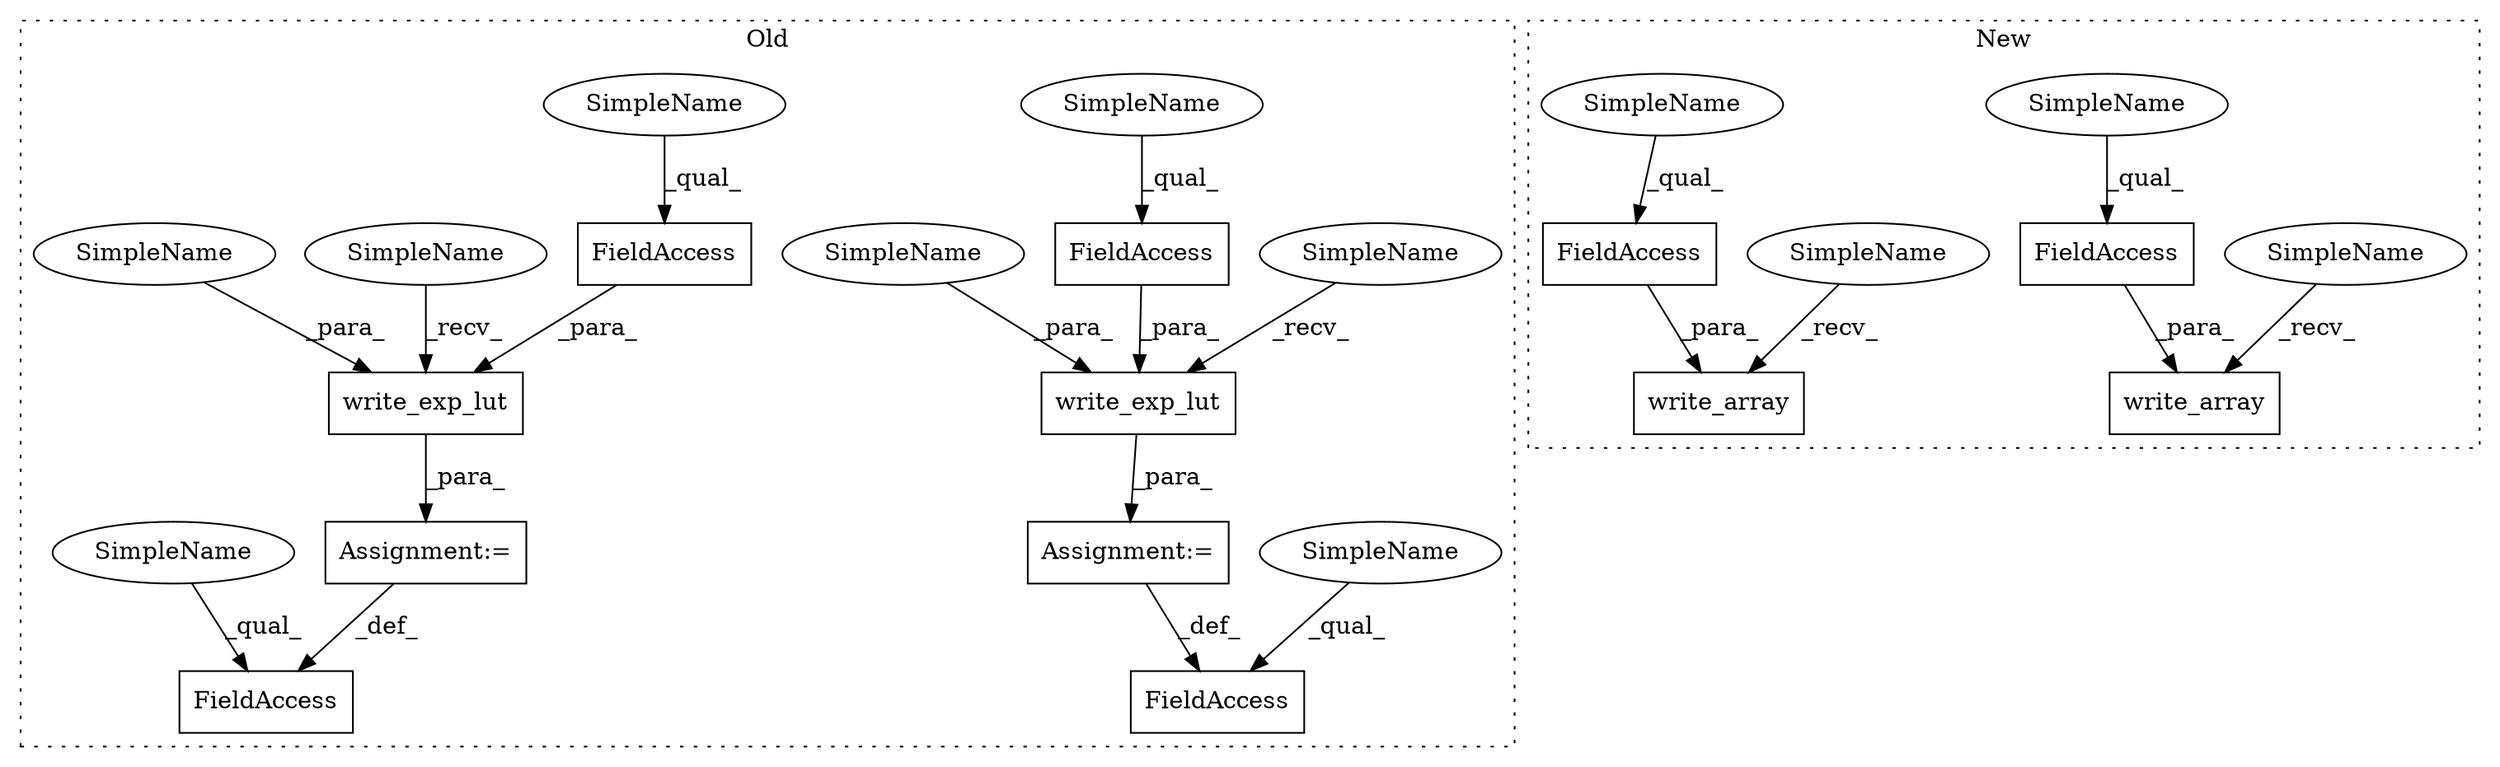 digraph G {
subgraph cluster0 {
1 [label="write_exp_lut" a="32" s="3289,3369" l="14,1" shape="box"];
3 [label="FieldAccess" a="22" s="3308" l="16" shape="box"];
6 [label="write_exp_lut" a="32" s="3158,3235" l="14,1" shape="box"];
7 [label="FieldAccess" a="22" s="3112" l="26" shape="box"];
9 [label="FieldAccess" a="22" s="3242" l="27" shape="box"];
10 [label="FieldAccess" a="22" s="3177" l="15" shape="box"];
11 [label="Assignment:=" a="7" s="3269" l="1" shape="box"];
12 [label="Assignment:=" a="7" s="3138" l="1" shape="box"];
13 [label="SimpleName" a="42" s="3139" l="18" shape="ellipse"];
14 [label="SimpleName" a="42" s="3270" l="18" shape="ellipse"];
17 [label="SimpleName" a="42" s="3112" l="4" shape="ellipse"];
18 [label="SimpleName" a="42" s="3242" l="4" shape="ellipse"];
19 [label="SimpleName" a="42" s="3177" l="4" shape="ellipse"];
20 [label="SimpleName" a="42" s="3308" l="4" shape="ellipse"];
21 [label="SimpleName" a="42" s="3303" l="4" shape="ellipse"];
22 [label="SimpleName" a="42" s="3172" l="4" shape="ellipse"];
label = "Old";
style="dotted";
}
subgraph cluster1 {
2 [label="write_array" a="32" s="3292,3321" l="12,1" shape="box"];
4 [label="FieldAccess" a="22" s="3304" l="17" shape="box"];
5 [label="write_array" a="32" s="3203,3235" l="12,1" shape="box"];
8 [label="FieldAccess" a="22" s="3215" l="20" shape="box"];
15 [label="SimpleName" a="42" s="3198" l="4" shape="ellipse"];
16 [label="SimpleName" a="42" s="3287" l="4" shape="ellipse"];
23 [label="SimpleName" a="42" s="3304" l="4" shape="ellipse"];
24 [label="SimpleName" a="42" s="3215" l="4" shape="ellipse"];
label = "New";
style="dotted";
}
1 -> 11 [label="_para_"];
3 -> 1 [label="_para_"];
4 -> 2 [label="_para_"];
6 -> 12 [label="_para_"];
8 -> 5 [label="_para_"];
10 -> 6 [label="_para_"];
11 -> 9 [label="_def_"];
12 -> 7 [label="_def_"];
13 -> 6 [label="_recv_"];
14 -> 1 [label="_recv_"];
15 -> 5 [label="_recv_"];
16 -> 2 [label="_recv_"];
17 -> 7 [label="_qual_"];
18 -> 9 [label="_qual_"];
19 -> 10 [label="_qual_"];
20 -> 3 [label="_qual_"];
21 -> 1 [label="_para_"];
22 -> 6 [label="_para_"];
23 -> 4 [label="_qual_"];
24 -> 8 [label="_qual_"];
}